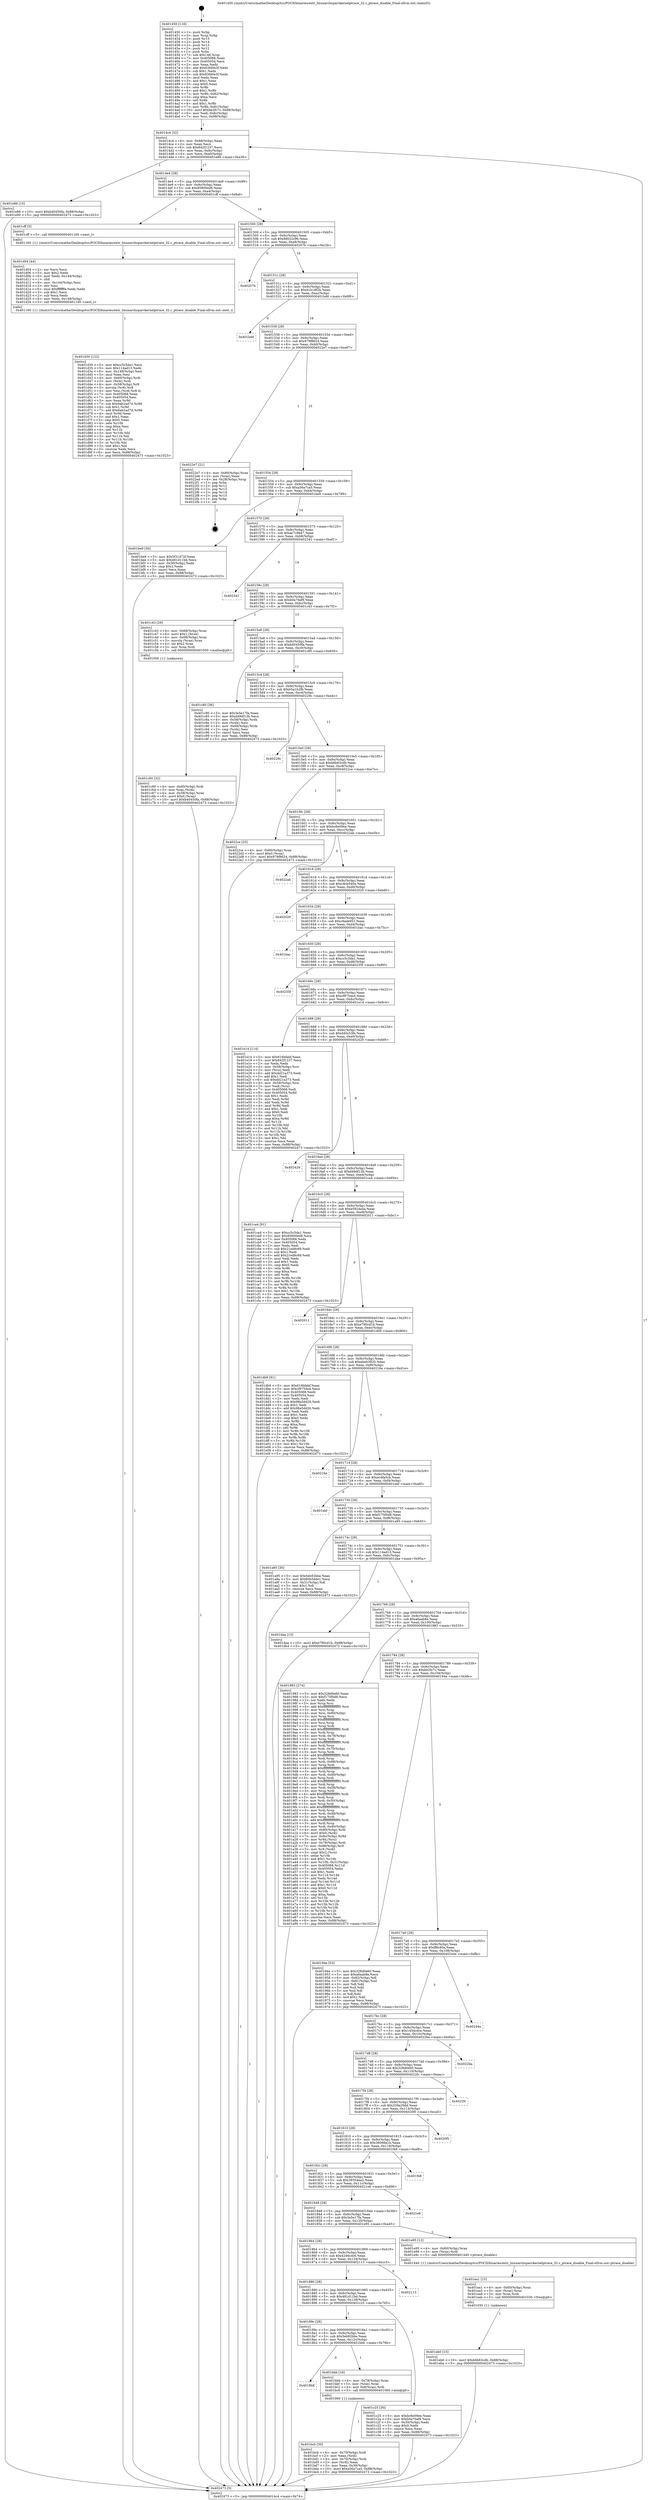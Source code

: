 digraph "0x401450" {
  label = "0x401450 (/mnt/c/Users/mathe/Desktop/tcc/POCII/binaries/extr_linuxarchsparckernelptrace_32.c_ptrace_disable_Final-ollvm.out::main(0))"
  labelloc = "t"
  node[shape=record]

  Entry [label="",width=0.3,height=0.3,shape=circle,fillcolor=black,style=filled]
  "0x4014c4" [label="{
     0x4014c4 [32]\l
     | [instrs]\l
     &nbsp;&nbsp;0x4014c4 \<+6\>: mov -0x88(%rbp),%eax\l
     &nbsp;&nbsp;0x4014ca \<+2\>: mov %eax,%ecx\l
     &nbsp;&nbsp;0x4014cc \<+6\>: sub $0x842f1237,%ecx\l
     &nbsp;&nbsp;0x4014d2 \<+6\>: mov %eax,-0x9c(%rbp)\l
     &nbsp;&nbsp;0x4014d8 \<+6\>: mov %ecx,-0xa0(%rbp)\l
     &nbsp;&nbsp;0x4014de \<+6\>: je 0000000000401e86 \<main+0xa36\>\l
  }"]
  "0x401e86" [label="{
     0x401e86 [15]\l
     | [instrs]\l
     &nbsp;&nbsp;0x401e86 \<+10\>: movl $0xb40450fa,-0x88(%rbp)\l
     &nbsp;&nbsp;0x401e90 \<+5\>: jmp 0000000000402473 \<main+0x1023\>\l
  }"]
  "0x4014e4" [label="{
     0x4014e4 [28]\l
     | [instrs]\l
     &nbsp;&nbsp;0x4014e4 \<+5\>: jmp 00000000004014e9 \<main+0x99\>\l
     &nbsp;&nbsp;0x4014e9 \<+6\>: mov -0x9c(%rbp),%eax\l
     &nbsp;&nbsp;0x4014ef \<+5\>: sub $0x85800ed8,%eax\l
     &nbsp;&nbsp;0x4014f4 \<+6\>: mov %eax,-0xa4(%rbp)\l
     &nbsp;&nbsp;0x4014fa \<+6\>: je 0000000000401cff \<main+0x8af\>\l
  }"]
  Exit [label="",width=0.3,height=0.3,shape=circle,fillcolor=black,style=filled,peripheries=2]
  "0x401cff" [label="{
     0x401cff [5]\l
     | [instrs]\l
     &nbsp;&nbsp;0x401cff \<+5\>: call 0000000000401160 \<next_i\>\l
     | [calls]\l
     &nbsp;&nbsp;0x401160 \{1\} (/mnt/c/Users/mathe/Desktop/tcc/POCII/binaries/extr_linuxarchsparckernelptrace_32.c_ptrace_disable_Final-ollvm.out::next_i)\l
  }"]
  "0x401500" [label="{
     0x401500 [28]\l
     | [instrs]\l
     &nbsp;&nbsp;0x401500 \<+5\>: jmp 0000000000401505 \<main+0xb5\>\l
     &nbsp;&nbsp;0x401505 \<+6\>: mov -0x9c(%rbp),%eax\l
     &nbsp;&nbsp;0x40150b \<+5\>: sub $0x88022c96,%eax\l
     &nbsp;&nbsp;0x401510 \<+6\>: mov %eax,-0xa8(%rbp)\l
     &nbsp;&nbsp;0x401516 \<+6\>: je 000000000040207b \<main+0xc2b\>\l
  }"]
  "0x401eb0" [label="{
     0x401eb0 [15]\l
     | [instrs]\l
     &nbsp;&nbsp;0x401eb0 \<+10\>: movl $0xb6b63cdb,-0x88(%rbp)\l
     &nbsp;&nbsp;0x401eba \<+5\>: jmp 0000000000402473 \<main+0x1023\>\l
  }"]
  "0x40207b" [label="{
     0x40207b\l
  }", style=dashed]
  "0x40151c" [label="{
     0x40151c [28]\l
     | [instrs]\l
     &nbsp;&nbsp;0x40151c \<+5\>: jmp 0000000000401521 \<main+0xd1\>\l
     &nbsp;&nbsp;0x401521 \<+6\>: mov -0x9c(%rbp),%eax\l
     &nbsp;&nbsp;0x401527 \<+5\>: sub $0x91b18f2b,%eax\l
     &nbsp;&nbsp;0x40152c \<+6\>: mov %eax,-0xac(%rbp)\l
     &nbsp;&nbsp;0x401532 \<+6\>: je 0000000000401b46 \<main+0x6f6\>\l
  }"]
  "0x401ea1" [label="{
     0x401ea1 [15]\l
     | [instrs]\l
     &nbsp;&nbsp;0x401ea1 \<+4\>: mov -0x60(%rbp),%rax\l
     &nbsp;&nbsp;0x401ea5 \<+3\>: mov (%rax),%rax\l
     &nbsp;&nbsp;0x401ea8 \<+3\>: mov %rax,%rdi\l
     &nbsp;&nbsp;0x401eab \<+5\>: call 0000000000401030 \<free@plt\>\l
     | [calls]\l
     &nbsp;&nbsp;0x401030 \{1\} (unknown)\l
  }"]
  "0x401b46" [label="{
     0x401b46\l
  }", style=dashed]
  "0x401538" [label="{
     0x401538 [28]\l
     | [instrs]\l
     &nbsp;&nbsp;0x401538 \<+5\>: jmp 000000000040153d \<main+0xed\>\l
     &nbsp;&nbsp;0x40153d \<+6\>: mov -0x9c(%rbp),%eax\l
     &nbsp;&nbsp;0x401543 \<+5\>: sub $0x979f8624,%eax\l
     &nbsp;&nbsp;0x401548 \<+6\>: mov %eax,-0xb0(%rbp)\l
     &nbsp;&nbsp;0x40154e \<+6\>: je 00000000004022e7 \<main+0xe97\>\l
  }"]
  "0x401d30" [label="{
     0x401d30 [122]\l
     | [instrs]\l
     &nbsp;&nbsp;0x401d30 \<+5\>: mov $0xcc5c5da1,%ecx\l
     &nbsp;&nbsp;0x401d35 \<+5\>: mov $0x114ad13,%edx\l
     &nbsp;&nbsp;0x401d3a \<+6\>: mov -0x148(%rbp),%esi\l
     &nbsp;&nbsp;0x401d40 \<+3\>: imul %eax,%esi\l
     &nbsp;&nbsp;0x401d43 \<+4\>: mov -0x60(%rbp),%rdi\l
     &nbsp;&nbsp;0x401d47 \<+3\>: mov (%rdi),%rdi\l
     &nbsp;&nbsp;0x401d4a \<+4\>: mov -0x58(%rbp),%r8\l
     &nbsp;&nbsp;0x401d4e \<+3\>: movslq (%r8),%r8\l
     &nbsp;&nbsp;0x401d51 \<+4\>: mov %esi,(%rdi,%r8,4)\l
     &nbsp;&nbsp;0x401d55 \<+7\>: mov 0x405068,%eax\l
     &nbsp;&nbsp;0x401d5c \<+7\>: mov 0x405054,%esi\l
     &nbsp;&nbsp;0x401d63 \<+3\>: mov %eax,%r9d\l
     &nbsp;&nbsp;0x401d66 \<+7\>: sub $0x6ab2ad7d,%r9d\l
     &nbsp;&nbsp;0x401d6d \<+4\>: sub $0x1,%r9d\l
     &nbsp;&nbsp;0x401d71 \<+7\>: add $0x6ab2ad7d,%r9d\l
     &nbsp;&nbsp;0x401d78 \<+4\>: imul %r9d,%eax\l
     &nbsp;&nbsp;0x401d7c \<+3\>: and $0x1,%eax\l
     &nbsp;&nbsp;0x401d7f \<+3\>: cmp $0x0,%eax\l
     &nbsp;&nbsp;0x401d82 \<+4\>: sete %r10b\l
     &nbsp;&nbsp;0x401d86 \<+3\>: cmp $0xa,%esi\l
     &nbsp;&nbsp;0x401d89 \<+4\>: setl %r11b\l
     &nbsp;&nbsp;0x401d8d \<+3\>: mov %r10b,%bl\l
     &nbsp;&nbsp;0x401d90 \<+3\>: and %r11b,%bl\l
     &nbsp;&nbsp;0x401d93 \<+3\>: xor %r11b,%r10b\l
     &nbsp;&nbsp;0x401d96 \<+3\>: or %r10b,%bl\l
     &nbsp;&nbsp;0x401d99 \<+3\>: test $0x1,%bl\l
     &nbsp;&nbsp;0x401d9c \<+3\>: cmovne %edx,%ecx\l
     &nbsp;&nbsp;0x401d9f \<+6\>: mov %ecx,-0x88(%rbp)\l
     &nbsp;&nbsp;0x401da5 \<+5\>: jmp 0000000000402473 \<main+0x1023\>\l
  }"]
  "0x4022e7" [label="{
     0x4022e7 [21]\l
     | [instrs]\l
     &nbsp;&nbsp;0x4022e7 \<+4\>: mov -0x80(%rbp),%rax\l
     &nbsp;&nbsp;0x4022eb \<+2\>: mov (%rax),%eax\l
     &nbsp;&nbsp;0x4022ed \<+4\>: lea -0x28(%rbp),%rsp\l
     &nbsp;&nbsp;0x4022f1 \<+1\>: pop %rbx\l
     &nbsp;&nbsp;0x4022f2 \<+2\>: pop %r12\l
     &nbsp;&nbsp;0x4022f4 \<+2\>: pop %r13\l
     &nbsp;&nbsp;0x4022f6 \<+2\>: pop %r14\l
     &nbsp;&nbsp;0x4022f8 \<+2\>: pop %r15\l
     &nbsp;&nbsp;0x4022fa \<+1\>: pop %rbp\l
     &nbsp;&nbsp;0x4022fb \<+1\>: ret\l
  }"]
  "0x401554" [label="{
     0x401554 [28]\l
     | [instrs]\l
     &nbsp;&nbsp;0x401554 \<+5\>: jmp 0000000000401559 \<main+0x109\>\l
     &nbsp;&nbsp;0x401559 \<+6\>: mov -0x9c(%rbp),%eax\l
     &nbsp;&nbsp;0x40155f \<+5\>: sub $0xa56a7ca5,%eax\l
     &nbsp;&nbsp;0x401564 \<+6\>: mov %eax,-0xb4(%rbp)\l
     &nbsp;&nbsp;0x40156a \<+6\>: je 0000000000401be9 \<main+0x799\>\l
  }"]
  "0x401d04" [label="{
     0x401d04 [44]\l
     | [instrs]\l
     &nbsp;&nbsp;0x401d04 \<+2\>: xor %ecx,%ecx\l
     &nbsp;&nbsp;0x401d06 \<+5\>: mov $0x2,%edx\l
     &nbsp;&nbsp;0x401d0b \<+6\>: mov %edx,-0x144(%rbp)\l
     &nbsp;&nbsp;0x401d11 \<+1\>: cltd\l
     &nbsp;&nbsp;0x401d12 \<+6\>: mov -0x144(%rbp),%esi\l
     &nbsp;&nbsp;0x401d18 \<+2\>: idiv %esi\l
     &nbsp;&nbsp;0x401d1a \<+6\>: imul $0xfffffffe,%edx,%edx\l
     &nbsp;&nbsp;0x401d20 \<+3\>: sub $0x1,%ecx\l
     &nbsp;&nbsp;0x401d23 \<+2\>: sub %ecx,%edx\l
     &nbsp;&nbsp;0x401d25 \<+6\>: mov %edx,-0x148(%rbp)\l
     &nbsp;&nbsp;0x401d2b \<+5\>: call 0000000000401160 \<next_i\>\l
     | [calls]\l
     &nbsp;&nbsp;0x401160 \{1\} (/mnt/c/Users/mathe/Desktop/tcc/POCII/binaries/extr_linuxarchsparckernelptrace_32.c_ptrace_disable_Final-ollvm.out::next_i)\l
  }"]
  "0x401be9" [label="{
     0x401be9 [30]\l
     | [instrs]\l
     &nbsp;&nbsp;0x401be9 \<+5\>: mov $0x5f31472f,%eax\l
     &nbsp;&nbsp;0x401bee \<+5\>: mov $0x481d11bd,%ecx\l
     &nbsp;&nbsp;0x401bf3 \<+3\>: mov -0x30(%rbp),%edx\l
     &nbsp;&nbsp;0x401bf6 \<+3\>: cmp $0x1,%edx\l
     &nbsp;&nbsp;0x401bf9 \<+3\>: cmovl %ecx,%eax\l
     &nbsp;&nbsp;0x401bfc \<+6\>: mov %eax,-0x88(%rbp)\l
     &nbsp;&nbsp;0x401c02 \<+5\>: jmp 0000000000402473 \<main+0x1023\>\l
  }"]
  "0x401570" [label="{
     0x401570 [28]\l
     | [instrs]\l
     &nbsp;&nbsp;0x401570 \<+5\>: jmp 0000000000401575 \<main+0x125\>\l
     &nbsp;&nbsp;0x401575 \<+6\>: mov -0x9c(%rbp),%eax\l
     &nbsp;&nbsp;0x40157b \<+5\>: sub $0xac7c9b47,%eax\l
     &nbsp;&nbsp;0x401580 \<+6\>: mov %eax,-0xb8(%rbp)\l
     &nbsp;&nbsp;0x401586 \<+6\>: je 0000000000402341 \<main+0xef1\>\l
  }"]
  "0x401c60" [label="{
     0x401c60 [32]\l
     | [instrs]\l
     &nbsp;&nbsp;0x401c60 \<+4\>: mov -0x60(%rbp),%rdi\l
     &nbsp;&nbsp;0x401c64 \<+3\>: mov %rax,(%rdi)\l
     &nbsp;&nbsp;0x401c67 \<+4\>: mov -0x58(%rbp),%rax\l
     &nbsp;&nbsp;0x401c6b \<+6\>: movl $0x0,(%rax)\l
     &nbsp;&nbsp;0x401c71 \<+10\>: movl $0xb40450fa,-0x88(%rbp)\l
     &nbsp;&nbsp;0x401c7b \<+5\>: jmp 0000000000402473 \<main+0x1023\>\l
  }"]
  "0x402341" [label="{
     0x402341\l
  }", style=dashed]
  "0x40158c" [label="{
     0x40158c [28]\l
     | [instrs]\l
     &nbsp;&nbsp;0x40158c \<+5\>: jmp 0000000000401591 \<main+0x141\>\l
     &nbsp;&nbsp;0x401591 \<+6\>: mov -0x9c(%rbp),%eax\l
     &nbsp;&nbsp;0x401597 \<+5\>: sub $0xb0a70af9,%eax\l
     &nbsp;&nbsp;0x40159c \<+6\>: mov %eax,-0xbc(%rbp)\l
     &nbsp;&nbsp;0x4015a2 \<+6\>: je 0000000000401c43 \<main+0x7f3\>\l
  }"]
  "0x401bcb" [label="{
     0x401bcb [30]\l
     | [instrs]\l
     &nbsp;&nbsp;0x401bcb \<+4\>: mov -0x70(%rbp),%rdi\l
     &nbsp;&nbsp;0x401bcf \<+2\>: mov %eax,(%rdi)\l
     &nbsp;&nbsp;0x401bd1 \<+4\>: mov -0x70(%rbp),%rdi\l
     &nbsp;&nbsp;0x401bd5 \<+2\>: mov (%rdi),%eax\l
     &nbsp;&nbsp;0x401bd7 \<+3\>: mov %eax,-0x30(%rbp)\l
     &nbsp;&nbsp;0x401bda \<+10\>: movl $0xa56a7ca5,-0x88(%rbp)\l
     &nbsp;&nbsp;0x401be4 \<+5\>: jmp 0000000000402473 \<main+0x1023\>\l
  }"]
  "0x401c43" [label="{
     0x401c43 [29]\l
     | [instrs]\l
     &nbsp;&nbsp;0x401c43 \<+4\>: mov -0x68(%rbp),%rax\l
     &nbsp;&nbsp;0x401c47 \<+6\>: movl $0x1,(%rax)\l
     &nbsp;&nbsp;0x401c4d \<+4\>: mov -0x68(%rbp),%rax\l
     &nbsp;&nbsp;0x401c51 \<+3\>: movslq (%rax),%rax\l
     &nbsp;&nbsp;0x401c54 \<+4\>: shl $0x2,%rax\l
     &nbsp;&nbsp;0x401c58 \<+3\>: mov %rax,%rdi\l
     &nbsp;&nbsp;0x401c5b \<+5\>: call 0000000000401050 \<malloc@plt\>\l
     | [calls]\l
     &nbsp;&nbsp;0x401050 \{1\} (unknown)\l
  }"]
  "0x4015a8" [label="{
     0x4015a8 [28]\l
     | [instrs]\l
     &nbsp;&nbsp;0x4015a8 \<+5\>: jmp 00000000004015ad \<main+0x15d\>\l
     &nbsp;&nbsp;0x4015ad \<+6\>: mov -0x9c(%rbp),%eax\l
     &nbsp;&nbsp;0x4015b3 \<+5\>: sub $0xb40450fa,%eax\l
     &nbsp;&nbsp;0x4015b8 \<+6\>: mov %eax,-0xc0(%rbp)\l
     &nbsp;&nbsp;0x4015be \<+6\>: je 0000000000401c80 \<main+0x830\>\l
  }"]
  "0x4018b8" [label="{
     0x4018b8\l
  }", style=dashed]
  "0x401c80" [label="{
     0x401c80 [36]\l
     | [instrs]\l
     &nbsp;&nbsp;0x401c80 \<+5\>: mov $0x3e5e17fa,%eax\l
     &nbsp;&nbsp;0x401c85 \<+5\>: mov $0xd49df13b,%ecx\l
     &nbsp;&nbsp;0x401c8a \<+4\>: mov -0x58(%rbp),%rdx\l
     &nbsp;&nbsp;0x401c8e \<+2\>: mov (%rdx),%esi\l
     &nbsp;&nbsp;0x401c90 \<+4\>: mov -0x68(%rbp),%rdx\l
     &nbsp;&nbsp;0x401c94 \<+2\>: cmp (%rdx),%esi\l
     &nbsp;&nbsp;0x401c96 \<+3\>: cmovl %ecx,%eax\l
     &nbsp;&nbsp;0x401c99 \<+6\>: mov %eax,-0x88(%rbp)\l
     &nbsp;&nbsp;0x401c9f \<+5\>: jmp 0000000000402473 \<main+0x1023\>\l
  }"]
  "0x4015c4" [label="{
     0x4015c4 [28]\l
     | [instrs]\l
     &nbsp;&nbsp;0x4015c4 \<+5\>: jmp 00000000004015c9 \<main+0x179\>\l
     &nbsp;&nbsp;0x4015c9 \<+6\>: mov -0x9c(%rbp),%eax\l
     &nbsp;&nbsp;0x4015cf \<+5\>: sub $0xb5a1b2fb,%eax\l
     &nbsp;&nbsp;0x4015d4 \<+6\>: mov %eax,-0xc4(%rbp)\l
     &nbsp;&nbsp;0x4015da \<+6\>: je 000000000040229c \<main+0xe4c\>\l
  }"]
  "0x401bbb" [label="{
     0x401bbb [16]\l
     | [instrs]\l
     &nbsp;&nbsp;0x401bbb \<+4\>: mov -0x78(%rbp),%rax\l
     &nbsp;&nbsp;0x401bbf \<+3\>: mov (%rax),%rax\l
     &nbsp;&nbsp;0x401bc2 \<+4\>: mov 0x8(%rax),%rdi\l
     &nbsp;&nbsp;0x401bc6 \<+5\>: call 0000000000401060 \<atoi@plt\>\l
     | [calls]\l
     &nbsp;&nbsp;0x401060 \{1\} (unknown)\l
  }"]
  "0x40229c" [label="{
     0x40229c\l
  }", style=dashed]
  "0x4015e0" [label="{
     0x4015e0 [28]\l
     | [instrs]\l
     &nbsp;&nbsp;0x4015e0 \<+5\>: jmp 00000000004015e5 \<main+0x195\>\l
     &nbsp;&nbsp;0x4015e5 \<+6\>: mov -0x9c(%rbp),%eax\l
     &nbsp;&nbsp;0x4015eb \<+5\>: sub $0xb6b63cdb,%eax\l
     &nbsp;&nbsp;0x4015f0 \<+6\>: mov %eax,-0xc8(%rbp)\l
     &nbsp;&nbsp;0x4015f6 \<+6\>: je 00000000004022ce \<main+0xe7e\>\l
  }"]
  "0x40189c" [label="{
     0x40189c [28]\l
     | [instrs]\l
     &nbsp;&nbsp;0x40189c \<+5\>: jmp 00000000004018a1 \<main+0x451\>\l
     &nbsp;&nbsp;0x4018a1 \<+6\>: mov -0x9c(%rbp),%eax\l
     &nbsp;&nbsp;0x4018a7 \<+5\>: sub $0x5eb92bbe,%eax\l
     &nbsp;&nbsp;0x4018ac \<+6\>: mov %eax,-0x12c(%rbp)\l
     &nbsp;&nbsp;0x4018b2 \<+6\>: je 0000000000401bbb \<main+0x76b\>\l
  }"]
  "0x4022ce" [label="{
     0x4022ce [25]\l
     | [instrs]\l
     &nbsp;&nbsp;0x4022ce \<+4\>: mov -0x80(%rbp),%rax\l
     &nbsp;&nbsp;0x4022d2 \<+6\>: movl $0x0,(%rax)\l
     &nbsp;&nbsp;0x4022d8 \<+10\>: movl $0x979f8624,-0x88(%rbp)\l
     &nbsp;&nbsp;0x4022e2 \<+5\>: jmp 0000000000402473 \<main+0x1023\>\l
  }"]
  "0x4015fc" [label="{
     0x4015fc [28]\l
     | [instrs]\l
     &nbsp;&nbsp;0x4015fc \<+5\>: jmp 0000000000401601 \<main+0x1b1\>\l
     &nbsp;&nbsp;0x401601 \<+6\>: mov -0x9c(%rbp),%eax\l
     &nbsp;&nbsp;0x401607 \<+5\>: sub $0xbc6e09ee,%eax\l
     &nbsp;&nbsp;0x40160c \<+6\>: mov %eax,-0xcc(%rbp)\l
     &nbsp;&nbsp;0x401612 \<+6\>: je 00000000004022ab \<main+0xe5b\>\l
  }"]
  "0x401c25" [label="{
     0x401c25 [30]\l
     | [instrs]\l
     &nbsp;&nbsp;0x401c25 \<+5\>: mov $0xbc6e09ee,%eax\l
     &nbsp;&nbsp;0x401c2a \<+5\>: mov $0xb0a70af9,%ecx\l
     &nbsp;&nbsp;0x401c2f \<+3\>: mov -0x30(%rbp),%edx\l
     &nbsp;&nbsp;0x401c32 \<+3\>: cmp $0x0,%edx\l
     &nbsp;&nbsp;0x401c35 \<+3\>: cmove %ecx,%eax\l
     &nbsp;&nbsp;0x401c38 \<+6\>: mov %eax,-0x88(%rbp)\l
     &nbsp;&nbsp;0x401c3e \<+5\>: jmp 0000000000402473 \<main+0x1023\>\l
  }"]
  "0x4022ab" [label="{
     0x4022ab\l
  }", style=dashed]
  "0x401618" [label="{
     0x401618 [28]\l
     | [instrs]\l
     &nbsp;&nbsp;0x401618 \<+5\>: jmp 000000000040161d \<main+0x1cd\>\l
     &nbsp;&nbsp;0x40161d \<+6\>: mov -0x9c(%rbp),%eax\l
     &nbsp;&nbsp;0x401623 \<+5\>: sub $0xc8cb540e,%eax\l
     &nbsp;&nbsp;0x401628 \<+6\>: mov %eax,-0xd0(%rbp)\l
     &nbsp;&nbsp;0x40162e \<+6\>: je 0000000000402020 \<main+0xbd0\>\l
  }"]
  "0x401880" [label="{
     0x401880 [28]\l
     | [instrs]\l
     &nbsp;&nbsp;0x401880 \<+5\>: jmp 0000000000401885 \<main+0x435\>\l
     &nbsp;&nbsp;0x401885 \<+6\>: mov -0x9c(%rbp),%eax\l
     &nbsp;&nbsp;0x40188b \<+5\>: sub $0x481d11bd,%eax\l
     &nbsp;&nbsp;0x401890 \<+6\>: mov %eax,-0x128(%rbp)\l
     &nbsp;&nbsp;0x401896 \<+6\>: je 0000000000401c25 \<main+0x7d5\>\l
  }"]
  "0x402020" [label="{
     0x402020\l
  }", style=dashed]
  "0x401634" [label="{
     0x401634 [28]\l
     | [instrs]\l
     &nbsp;&nbsp;0x401634 \<+5\>: jmp 0000000000401639 \<main+0x1e9\>\l
     &nbsp;&nbsp;0x401639 \<+6\>: mov -0x9c(%rbp),%eax\l
     &nbsp;&nbsp;0x40163f \<+5\>: sub $0xc9ade951,%eax\l
     &nbsp;&nbsp;0x401644 \<+6\>: mov %eax,-0xd4(%rbp)\l
     &nbsp;&nbsp;0x40164a \<+6\>: je 0000000000401bac \<main+0x75c\>\l
  }"]
  "0x402113" [label="{
     0x402113\l
  }", style=dashed]
  "0x401bac" [label="{
     0x401bac\l
  }", style=dashed]
  "0x401650" [label="{
     0x401650 [28]\l
     | [instrs]\l
     &nbsp;&nbsp;0x401650 \<+5\>: jmp 0000000000401655 \<main+0x205\>\l
     &nbsp;&nbsp;0x401655 \<+6\>: mov -0x9c(%rbp),%eax\l
     &nbsp;&nbsp;0x40165b \<+5\>: sub $0xcc5c5da1,%eax\l
     &nbsp;&nbsp;0x401660 \<+6\>: mov %eax,-0xd8(%rbp)\l
     &nbsp;&nbsp;0x401666 \<+6\>: je 000000000040235f \<main+0xf0f\>\l
  }"]
  "0x401864" [label="{
     0x401864 [28]\l
     | [instrs]\l
     &nbsp;&nbsp;0x401864 \<+5\>: jmp 0000000000401869 \<main+0x419\>\l
     &nbsp;&nbsp;0x401869 \<+6\>: mov -0x9c(%rbp),%eax\l
     &nbsp;&nbsp;0x40186f \<+5\>: sub $0x4246cdc6,%eax\l
     &nbsp;&nbsp;0x401874 \<+6\>: mov %eax,-0x124(%rbp)\l
     &nbsp;&nbsp;0x40187a \<+6\>: je 0000000000402113 \<main+0xcc3\>\l
  }"]
  "0x40235f" [label="{
     0x40235f\l
  }", style=dashed]
  "0x40166c" [label="{
     0x40166c [28]\l
     | [instrs]\l
     &nbsp;&nbsp;0x40166c \<+5\>: jmp 0000000000401671 \<main+0x221\>\l
     &nbsp;&nbsp;0x401671 \<+6\>: mov -0x9c(%rbp),%eax\l
     &nbsp;&nbsp;0x401677 \<+5\>: sub $0xcf9754e4,%eax\l
     &nbsp;&nbsp;0x40167c \<+6\>: mov %eax,-0xdc(%rbp)\l
     &nbsp;&nbsp;0x401682 \<+6\>: je 0000000000401e14 \<main+0x9c4\>\l
  }"]
  "0x401e95" [label="{
     0x401e95 [12]\l
     | [instrs]\l
     &nbsp;&nbsp;0x401e95 \<+4\>: mov -0x60(%rbp),%rax\l
     &nbsp;&nbsp;0x401e99 \<+3\>: mov (%rax),%rdi\l
     &nbsp;&nbsp;0x401e9c \<+5\>: call 0000000000401440 \<ptrace_disable\>\l
     | [calls]\l
     &nbsp;&nbsp;0x401440 \{1\} (/mnt/c/Users/mathe/Desktop/tcc/POCII/binaries/extr_linuxarchsparckernelptrace_32.c_ptrace_disable_Final-ollvm.out::ptrace_disable)\l
  }"]
  "0x401e14" [label="{
     0x401e14 [114]\l
     | [instrs]\l
     &nbsp;&nbsp;0x401e14 \<+5\>: mov $0x616bfabf,%eax\l
     &nbsp;&nbsp;0x401e19 \<+5\>: mov $0x842f1237,%ecx\l
     &nbsp;&nbsp;0x401e1e \<+2\>: xor %edx,%edx\l
     &nbsp;&nbsp;0x401e20 \<+4\>: mov -0x58(%rbp),%rsi\l
     &nbsp;&nbsp;0x401e24 \<+2\>: mov (%rsi),%edi\l
     &nbsp;&nbsp;0x401e26 \<+6\>: add $0xdd21a373,%edi\l
     &nbsp;&nbsp;0x401e2c \<+3\>: add $0x1,%edi\l
     &nbsp;&nbsp;0x401e2f \<+6\>: sub $0xdd21a373,%edi\l
     &nbsp;&nbsp;0x401e35 \<+4\>: mov -0x58(%rbp),%rsi\l
     &nbsp;&nbsp;0x401e39 \<+2\>: mov %edi,(%rsi)\l
     &nbsp;&nbsp;0x401e3b \<+7\>: mov 0x405068,%edi\l
     &nbsp;&nbsp;0x401e42 \<+8\>: mov 0x405054,%r8d\l
     &nbsp;&nbsp;0x401e4a \<+3\>: sub $0x1,%edx\l
     &nbsp;&nbsp;0x401e4d \<+3\>: mov %edi,%r9d\l
     &nbsp;&nbsp;0x401e50 \<+3\>: add %edx,%r9d\l
     &nbsp;&nbsp;0x401e53 \<+4\>: imul %r9d,%edi\l
     &nbsp;&nbsp;0x401e57 \<+3\>: and $0x1,%edi\l
     &nbsp;&nbsp;0x401e5a \<+3\>: cmp $0x0,%edi\l
     &nbsp;&nbsp;0x401e5d \<+4\>: sete %r10b\l
     &nbsp;&nbsp;0x401e61 \<+4\>: cmp $0xa,%r8d\l
     &nbsp;&nbsp;0x401e65 \<+4\>: setl %r11b\l
     &nbsp;&nbsp;0x401e69 \<+3\>: mov %r10b,%bl\l
     &nbsp;&nbsp;0x401e6c \<+3\>: and %r11b,%bl\l
     &nbsp;&nbsp;0x401e6f \<+3\>: xor %r11b,%r10b\l
     &nbsp;&nbsp;0x401e72 \<+3\>: or %r10b,%bl\l
     &nbsp;&nbsp;0x401e75 \<+3\>: test $0x1,%bl\l
     &nbsp;&nbsp;0x401e78 \<+3\>: cmovne %ecx,%eax\l
     &nbsp;&nbsp;0x401e7b \<+6\>: mov %eax,-0x88(%rbp)\l
     &nbsp;&nbsp;0x401e81 \<+5\>: jmp 0000000000402473 \<main+0x1023\>\l
  }"]
  "0x401688" [label="{
     0x401688 [28]\l
     | [instrs]\l
     &nbsp;&nbsp;0x401688 \<+5\>: jmp 000000000040168d \<main+0x23d\>\l
     &nbsp;&nbsp;0x40168d \<+6\>: mov -0x9c(%rbp),%eax\l
     &nbsp;&nbsp;0x401693 \<+5\>: sub $0xd40c53fe,%eax\l
     &nbsp;&nbsp;0x401698 \<+6\>: mov %eax,-0xe0(%rbp)\l
     &nbsp;&nbsp;0x40169e \<+6\>: je 0000000000402429 \<main+0xfd9\>\l
  }"]
  "0x401848" [label="{
     0x401848 [28]\l
     | [instrs]\l
     &nbsp;&nbsp;0x401848 \<+5\>: jmp 000000000040184d \<main+0x3fd\>\l
     &nbsp;&nbsp;0x40184d \<+6\>: mov -0x9c(%rbp),%eax\l
     &nbsp;&nbsp;0x401853 \<+5\>: sub $0x3e5e17fa,%eax\l
     &nbsp;&nbsp;0x401858 \<+6\>: mov %eax,-0x120(%rbp)\l
     &nbsp;&nbsp;0x40185e \<+6\>: je 0000000000401e95 \<main+0xa45\>\l
  }"]
  "0x402429" [label="{
     0x402429\l
  }", style=dashed]
  "0x4016a4" [label="{
     0x4016a4 [28]\l
     | [instrs]\l
     &nbsp;&nbsp;0x4016a4 \<+5\>: jmp 00000000004016a9 \<main+0x259\>\l
     &nbsp;&nbsp;0x4016a9 \<+6\>: mov -0x9c(%rbp),%eax\l
     &nbsp;&nbsp;0x4016af \<+5\>: sub $0xd49df13b,%eax\l
     &nbsp;&nbsp;0x4016b4 \<+6\>: mov %eax,-0xe4(%rbp)\l
     &nbsp;&nbsp;0x4016ba \<+6\>: je 0000000000401ca4 \<main+0x854\>\l
  }"]
  "0x4021e6" [label="{
     0x4021e6\l
  }", style=dashed]
  "0x401ca4" [label="{
     0x401ca4 [91]\l
     | [instrs]\l
     &nbsp;&nbsp;0x401ca4 \<+5\>: mov $0xcc5c5da1,%eax\l
     &nbsp;&nbsp;0x401ca9 \<+5\>: mov $0x85800ed8,%ecx\l
     &nbsp;&nbsp;0x401cae \<+7\>: mov 0x405068,%edx\l
     &nbsp;&nbsp;0x401cb5 \<+7\>: mov 0x405054,%esi\l
     &nbsp;&nbsp;0x401cbc \<+2\>: mov %edx,%edi\l
     &nbsp;&nbsp;0x401cbe \<+6\>: sub $0x21ed8c69,%edi\l
     &nbsp;&nbsp;0x401cc4 \<+3\>: sub $0x1,%edi\l
     &nbsp;&nbsp;0x401cc7 \<+6\>: add $0x21ed8c69,%edi\l
     &nbsp;&nbsp;0x401ccd \<+3\>: imul %edi,%edx\l
     &nbsp;&nbsp;0x401cd0 \<+3\>: and $0x1,%edx\l
     &nbsp;&nbsp;0x401cd3 \<+3\>: cmp $0x0,%edx\l
     &nbsp;&nbsp;0x401cd6 \<+4\>: sete %r8b\l
     &nbsp;&nbsp;0x401cda \<+3\>: cmp $0xa,%esi\l
     &nbsp;&nbsp;0x401cdd \<+4\>: setl %r9b\l
     &nbsp;&nbsp;0x401ce1 \<+3\>: mov %r8b,%r10b\l
     &nbsp;&nbsp;0x401ce4 \<+3\>: and %r9b,%r10b\l
     &nbsp;&nbsp;0x401ce7 \<+3\>: xor %r9b,%r8b\l
     &nbsp;&nbsp;0x401cea \<+3\>: or %r8b,%r10b\l
     &nbsp;&nbsp;0x401ced \<+4\>: test $0x1,%r10b\l
     &nbsp;&nbsp;0x401cf1 \<+3\>: cmovne %ecx,%eax\l
     &nbsp;&nbsp;0x401cf4 \<+6\>: mov %eax,-0x88(%rbp)\l
     &nbsp;&nbsp;0x401cfa \<+5\>: jmp 0000000000402473 \<main+0x1023\>\l
  }"]
  "0x4016c0" [label="{
     0x4016c0 [28]\l
     | [instrs]\l
     &nbsp;&nbsp;0x4016c0 \<+5\>: jmp 00000000004016c5 \<main+0x275\>\l
     &nbsp;&nbsp;0x4016c5 \<+6\>: mov -0x9c(%rbp),%eax\l
     &nbsp;&nbsp;0x4016cb \<+5\>: sub $0xe5924a4a,%eax\l
     &nbsp;&nbsp;0x4016d0 \<+6\>: mov %eax,-0xe8(%rbp)\l
     &nbsp;&nbsp;0x4016d6 \<+6\>: je 0000000000402011 \<main+0xbc1\>\l
  }"]
  "0x40182c" [label="{
     0x40182c [28]\l
     | [instrs]\l
     &nbsp;&nbsp;0x40182c \<+5\>: jmp 0000000000401831 \<main+0x3e1\>\l
     &nbsp;&nbsp;0x401831 \<+6\>: mov -0x9c(%rbp),%eax\l
     &nbsp;&nbsp;0x401837 \<+5\>: sub $0x39354ea2,%eax\l
     &nbsp;&nbsp;0x40183c \<+6\>: mov %eax,-0x11c(%rbp)\l
     &nbsp;&nbsp;0x401842 \<+6\>: je 00000000004021e6 \<main+0xd96\>\l
  }"]
  "0x402011" [label="{
     0x402011\l
  }", style=dashed]
  "0x4016dc" [label="{
     0x4016dc [28]\l
     | [instrs]\l
     &nbsp;&nbsp;0x4016dc \<+5\>: jmp 00000000004016e1 \<main+0x291\>\l
     &nbsp;&nbsp;0x4016e1 \<+6\>: mov -0x9c(%rbp),%eax\l
     &nbsp;&nbsp;0x4016e7 \<+5\>: sub $0xe790cd1b,%eax\l
     &nbsp;&nbsp;0x4016ec \<+6\>: mov %eax,-0xec(%rbp)\l
     &nbsp;&nbsp;0x4016f2 \<+6\>: je 0000000000401db9 \<main+0x969\>\l
  }"]
  "0x401f48" [label="{
     0x401f48\l
  }", style=dashed]
  "0x401db9" [label="{
     0x401db9 [91]\l
     | [instrs]\l
     &nbsp;&nbsp;0x401db9 \<+5\>: mov $0x616bfabf,%eax\l
     &nbsp;&nbsp;0x401dbe \<+5\>: mov $0xcf9754e4,%ecx\l
     &nbsp;&nbsp;0x401dc3 \<+7\>: mov 0x405068,%edx\l
     &nbsp;&nbsp;0x401dca \<+7\>: mov 0x405054,%esi\l
     &nbsp;&nbsp;0x401dd1 \<+2\>: mov %edx,%edi\l
     &nbsp;&nbsp;0x401dd3 \<+6\>: sub $0x98a5dd26,%edi\l
     &nbsp;&nbsp;0x401dd9 \<+3\>: sub $0x1,%edi\l
     &nbsp;&nbsp;0x401ddc \<+6\>: add $0x98a5dd26,%edi\l
     &nbsp;&nbsp;0x401de2 \<+3\>: imul %edi,%edx\l
     &nbsp;&nbsp;0x401de5 \<+3\>: and $0x1,%edx\l
     &nbsp;&nbsp;0x401de8 \<+3\>: cmp $0x0,%edx\l
     &nbsp;&nbsp;0x401deb \<+4\>: sete %r8b\l
     &nbsp;&nbsp;0x401def \<+3\>: cmp $0xa,%esi\l
     &nbsp;&nbsp;0x401df2 \<+4\>: setl %r9b\l
     &nbsp;&nbsp;0x401df6 \<+3\>: mov %r8b,%r10b\l
     &nbsp;&nbsp;0x401df9 \<+3\>: and %r9b,%r10b\l
     &nbsp;&nbsp;0x401dfc \<+3\>: xor %r9b,%r8b\l
     &nbsp;&nbsp;0x401dff \<+3\>: or %r8b,%r10b\l
     &nbsp;&nbsp;0x401e02 \<+4\>: test $0x1,%r10b\l
     &nbsp;&nbsp;0x401e06 \<+3\>: cmovne %ecx,%eax\l
     &nbsp;&nbsp;0x401e09 \<+6\>: mov %eax,-0x88(%rbp)\l
     &nbsp;&nbsp;0x401e0f \<+5\>: jmp 0000000000402473 \<main+0x1023\>\l
  }"]
  "0x4016f8" [label="{
     0x4016f8 [28]\l
     | [instrs]\l
     &nbsp;&nbsp;0x4016f8 \<+5\>: jmp 00000000004016fd \<main+0x2ad\>\l
     &nbsp;&nbsp;0x4016fd \<+6\>: mov -0x9c(%rbp),%eax\l
     &nbsp;&nbsp;0x401703 \<+5\>: sub $0xebeb3920,%eax\l
     &nbsp;&nbsp;0x401708 \<+6\>: mov %eax,-0xf0(%rbp)\l
     &nbsp;&nbsp;0x40170e \<+6\>: je 000000000040216e \<main+0xd1e\>\l
  }"]
  "0x401810" [label="{
     0x401810 [28]\l
     | [instrs]\l
     &nbsp;&nbsp;0x401810 \<+5\>: jmp 0000000000401815 \<main+0x3c5\>\l
     &nbsp;&nbsp;0x401815 \<+6\>: mov -0x9c(%rbp),%eax\l
     &nbsp;&nbsp;0x40181b \<+5\>: sub $0x36098a1b,%eax\l
     &nbsp;&nbsp;0x401820 \<+6\>: mov %eax,-0x118(%rbp)\l
     &nbsp;&nbsp;0x401826 \<+6\>: je 0000000000401f48 \<main+0xaf8\>\l
  }"]
  "0x40216e" [label="{
     0x40216e\l
  }", style=dashed]
  "0x401714" [label="{
     0x401714 [28]\l
     | [instrs]\l
     &nbsp;&nbsp;0x401714 \<+5\>: jmp 0000000000401719 \<main+0x2c9\>\l
     &nbsp;&nbsp;0x401719 \<+6\>: mov -0x9c(%rbp),%eax\l
     &nbsp;&nbsp;0x40171f \<+5\>: sub $0xec4fa5cb,%eax\l
     &nbsp;&nbsp;0x401724 \<+6\>: mov %eax,-0xf4(%rbp)\l
     &nbsp;&nbsp;0x40172a \<+6\>: je 0000000000401ebf \<main+0xa6f\>\l
  }"]
  "0x4020f5" [label="{
     0x4020f5\l
  }", style=dashed]
  "0x401ebf" [label="{
     0x401ebf\l
  }", style=dashed]
  "0x401730" [label="{
     0x401730 [28]\l
     | [instrs]\l
     &nbsp;&nbsp;0x401730 \<+5\>: jmp 0000000000401735 \<main+0x2e5\>\l
     &nbsp;&nbsp;0x401735 \<+6\>: mov -0x9c(%rbp),%eax\l
     &nbsp;&nbsp;0x40173b \<+5\>: sub $0xf175f0d8,%eax\l
     &nbsp;&nbsp;0x401740 \<+6\>: mov %eax,-0xf8(%rbp)\l
     &nbsp;&nbsp;0x401746 \<+6\>: je 0000000000401a95 \<main+0x645\>\l
  }"]
  "0x4017f4" [label="{
     0x4017f4 [28]\l
     | [instrs]\l
     &nbsp;&nbsp;0x4017f4 \<+5\>: jmp 00000000004017f9 \<main+0x3a9\>\l
     &nbsp;&nbsp;0x4017f9 \<+6\>: mov -0x9c(%rbp),%eax\l
     &nbsp;&nbsp;0x4017ff \<+5\>: sub $0x339a29dd,%eax\l
     &nbsp;&nbsp;0x401804 \<+6\>: mov %eax,-0x114(%rbp)\l
     &nbsp;&nbsp;0x40180a \<+6\>: je 00000000004020f5 \<main+0xca5\>\l
  }"]
  "0x401a95" [label="{
     0x401a95 [30]\l
     | [instrs]\l
     &nbsp;&nbsp;0x401a95 \<+5\>: mov $0x5eb92bbe,%eax\l
     &nbsp;&nbsp;0x401a9a \<+5\>: mov $0x60b5dde1,%ecx\l
     &nbsp;&nbsp;0x401a9f \<+3\>: mov -0x31(%rbp),%dl\l
     &nbsp;&nbsp;0x401aa2 \<+3\>: test $0x1,%dl\l
     &nbsp;&nbsp;0x401aa5 \<+3\>: cmovne %ecx,%eax\l
     &nbsp;&nbsp;0x401aa8 \<+6\>: mov %eax,-0x88(%rbp)\l
     &nbsp;&nbsp;0x401aae \<+5\>: jmp 0000000000402473 \<main+0x1023\>\l
  }"]
  "0x40174c" [label="{
     0x40174c [28]\l
     | [instrs]\l
     &nbsp;&nbsp;0x40174c \<+5\>: jmp 0000000000401751 \<main+0x301\>\l
     &nbsp;&nbsp;0x401751 \<+6\>: mov -0x9c(%rbp),%eax\l
     &nbsp;&nbsp;0x401757 \<+5\>: sub $0x114ad13,%eax\l
     &nbsp;&nbsp;0x40175c \<+6\>: mov %eax,-0xfc(%rbp)\l
     &nbsp;&nbsp;0x401762 \<+6\>: je 0000000000401daa \<main+0x95a\>\l
  }"]
  "0x4022fc" [label="{
     0x4022fc\l
  }", style=dashed]
  "0x401daa" [label="{
     0x401daa [15]\l
     | [instrs]\l
     &nbsp;&nbsp;0x401daa \<+10\>: movl $0xe790cd1b,-0x88(%rbp)\l
     &nbsp;&nbsp;0x401db4 \<+5\>: jmp 0000000000402473 \<main+0x1023\>\l
  }"]
  "0x401768" [label="{
     0x401768 [28]\l
     | [instrs]\l
     &nbsp;&nbsp;0x401768 \<+5\>: jmp 000000000040176d \<main+0x31d\>\l
     &nbsp;&nbsp;0x40176d \<+6\>: mov -0x9c(%rbp),%eax\l
     &nbsp;&nbsp;0x401773 \<+5\>: sub $0xa6aab8e,%eax\l
     &nbsp;&nbsp;0x401778 \<+6\>: mov %eax,-0x100(%rbp)\l
     &nbsp;&nbsp;0x40177e \<+6\>: je 0000000000401983 \<main+0x533\>\l
  }"]
  "0x4017d8" [label="{
     0x4017d8 [28]\l
     | [instrs]\l
     &nbsp;&nbsp;0x4017d8 \<+5\>: jmp 00000000004017dd \<main+0x38d\>\l
     &nbsp;&nbsp;0x4017dd \<+6\>: mov -0x9c(%rbp),%eax\l
     &nbsp;&nbsp;0x4017e3 \<+5\>: sub $0x328d0e60,%eax\l
     &nbsp;&nbsp;0x4017e8 \<+6\>: mov %eax,-0x110(%rbp)\l
     &nbsp;&nbsp;0x4017ee \<+6\>: je 00000000004022fc \<main+0xeac\>\l
  }"]
  "0x401983" [label="{
     0x401983 [274]\l
     | [instrs]\l
     &nbsp;&nbsp;0x401983 \<+5\>: mov $0x328d0e60,%eax\l
     &nbsp;&nbsp;0x401988 \<+5\>: mov $0xf175f0d8,%ecx\l
     &nbsp;&nbsp;0x40198d \<+2\>: xor %edx,%edx\l
     &nbsp;&nbsp;0x40198f \<+3\>: mov %rsp,%rsi\l
     &nbsp;&nbsp;0x401992 \<+4\>: add $0xfffffffffffffff0,%rsi\l
     &nbsp;&nbsp;0x401996 \<+3\>: mov %rsi,%rsp\l
     &nbsp;&nbsp;0x401999 \<+4\>: mov %rsi,-0x80(%rbp)\l
     &nbsp;&nbsp;0x40199d \<+3\>: mov %rsp,%rsi\l
     &nbsp;&nbsp;0x4019a0 \<+4\>: add $0xfffffffffffffff0,%rsi\l
     &nbsp;&nbsp;0x4019a4 \<+3\>: mov %rsi,%rsp\l
     &nbsp;&nbsp;0x4019a7 \<+3\>: mov %rsp,%rdi\l
     &nbsp;&nbsp;0x4019aa \<+4\>: add $0xfffffffffffffff0,%rdi\l
     &nbsp;&nbsp;0x4019ae \<+3\>: mov %rdi,%rsp\l
     &nbsp;&nbsp;0x4019b1 \<+4\>: mov %rdi,-0x78(%rbp)\l
     &nbsp;&nbsp;0x4019b5 \<+3\>: mov %rsp,%rdi\l
     &nbsp;&nbsp;0x4019b8 \<+4\>: add $0xfffffffffffffff0,%rdi\l
     &nbsp;&nbsp;0x4019bc \<+3\>: mov %rdi,%rsp\l
     &nbsp;&nbsp;0x4019bf \<+4\>: mov %rdi,-0x70(%rbp)\l
     &nbsp;&nbsp;0x4019c3 \<+3\>: mov %rsp,%rdi\l
     &nbsp;&nbsp;0x4019c6 \<+4\>: add $0xfffffffffffffff0,%rdi\l
     &nbsp;&nbsp;0x4019ca \<+3\>: mov %rdi,%rsp\l
     &nbsp;&nbsp;0x4019cd \<+4\>: mov %rdi,-0x68(%rbp)\l
     &nbsp;&nbsp;0x4019d1 \<+3\>: mov %rsp,%rdi\l
     &nbsp;&nbsp;0x4019d4 \<+4\>: add $0xfffffffffffffff0,%rdi\l
     &nbsp;&nbsp;0x4019d8 \<+3\>: mov %rdi,%rsp\l
     &nbsp;&nbsp;0x4019db \<+4\>: mov %rdi,-0x60(%rbp)\l
     &nbsp;&nbsp;0x4019df \<+3\>: mov %rsp,%rdi\l
     &nbsp;&nbsp;0x4019e2 \<+4\>: add $0xfffffffffffffff0,%rdi\l
     &nbsp;&nbsp;0x4019e6 \<+3\>: mov %rdi,%rsp\l
     &nbsp;&nbsp;0x4019e9 \<+4\>: mov %rdi,-0x58(%rbp)\l
     &nbsp;&nbsp;0x4019ed \<+3\>: mov %rsp,%rdi\l
     &nbsp;&nbsp;0x4019f0 \<+4\>: add $0xfffffffffffffff0,%rdi\l
     &nbsp;&nbsp;0x4019f4 \<+3\>: mov %rdi,%rsp\l
     &nbsp;&nbsp;0x4019f7 \<+4\>: mov %rdi,-0x50(%rbp)\l
     &nbsp;&nbsp;0x4019fb \<+3\>: mov %rsp,%rdi\l
     &nbsp;&nbsp;0x4019fe \<+4\>: add $0xfffffffffffffff0,%rdi\l
     &nbsp;&nbsp;0x401a02 \<+3\>: mov %rdi,%rsp\l
     &nbsp;&nbsp;0x401a05 \<+4\>: mov %rdi,-0x48(%rbp)\l
     &nbsp;&nbsp;0x401a09 \<+3\>: mov %rsp,%rdi\l
     &nbsp;&nbsp;0x401a0c \<+4\>: add $0xfffffffffffffff0,%rdi\l
     &nbsp;&nbsp;0x401a10 \<+3\>: mov %rdi,%rsp\l
     &nbsp;&nbsp;0x401a13 \<+4\>: mov %rdi,-0x40(%rbp)\l
     &nbsp;&nbsp;0x401a17 \<+4\>: mov -0x80(%rbp),%rdi\l
     &nbsp;&nbsp;0x401a1b \<+6\>: movl $0x0,(%rdi)\l
     &nbsp;&nbsp;0x401a21 \<+7\>: mov -0x8c(%rbp),%r8d\l
     &nbsp;&nbsp;0x401a28 \<+3\>: mov %r8d,(%rsi)\l
     &nbsp;&nbsp;0x401a2b \<+4\>: mov -0x78(%rbp),%rdi\l
     &nbsp;&nbsp;0x401a2f \<+7\>: mov -0x98(%rbp),%r9\l
     &nbsp;&nbsp;0x401a36 \<+3\>: mov %r9,(%rdi)\l
     &nbsp;&nbsp;0x401a39 \<+3\>: cmpl $0x2,(%rsi)\l
     &nbsp;&nbsp;0x401a3c \<+4\>: setne %r10b\l
     &nbsp;&nbsp;0x401a40 \<+4\>: and $0x1,%r10b\l
     &nbsp;&nbsp;0x401a44 \<+4\>: mov %r10b,-0x31(%rbp)\l
     &nbsp;&nbsp;0x401a48 \<+8\>: mov 0x405068,%r11d\l
     &nbsp;&nbsp;0x401a50 \<+7\>: mov 0x405054,%ebx\l
     &nbsp;&nbsp;0x401a57 \<+3\>: sub $0x1,%edx\l
     &nbsp;&nbsp;0x401a5a \<+3\>: mov %r11d,%r14d\l
     &nbsp;&nbsp;0x401a5d \<+3\>: add %edx,%r14d\l
     &nbsp;&nbsp;0x401a60 \<+4\>: imul %r14d,%r11d\l
     &nbsp;&nbsp;0x401a64 \<+4\>: and $0x1,%r11d\l
     &nbsp;&nbsp;0x401a68 \<+4\>: cmp $0x0,%r11d\l
     &nbsp;&nbsp;0x401a6c \<+4\>: sete %r10b\l
     &nbsp;&nbsp;0x401a70 \<+3\>: cmp $0xa,%ebx\l
     &nbsp;&nbsp;0x401a73 \<+4\>: setl %r15b\l
     &nbsp;&nbsp;0x401a77 \<+3\>: mov %r10b,%r12b\l
     &nbsp;&nbsp;0x401a7a \<+3\>: and %r15b,%r12b\l
     &nbsp;&nbsp;0x401a7d \<+3\>: xor %r15b,%r10b\l
     &nbsp;&nbsp;0x401a80 \<+3\>: or %r10b,%r12b\l
     &nbsp;&nbsp;0x401a83 \<+4\>: test $0x1,%r12b\l
     &nbsp;&nbsp;0x401a87 \<+3\>: cmovne %ecx,%eax\l
     &nbsp;&nbsp;0x401a8a \<+6\>: mov %eax,-0x88(%rbp)\l
     &nbsp;&nbsp;0x401a90 \<+5\>: jmp 0000000000402473 \<main+0x1023\>\l
  }"]
  "0x401784" [label="{
     0x401784 [28]\l
     | [instrs]\l
     &nbsp;&nbsp;0x401784 \<+5\>: jmp 0000000000401789 \<main+0x339\>\l
     &nbsp;&nbsp;0x401789 \<+6\>: mov -0x9c(%rbp),%eax\l
     &nbsp;&nbsp;0x40178f \<+5\>: sub $0xbb2fc7c,%eax\l
     &nbsp;&nbsp;0x401794 \<+6\>: mov %eax,-0x104(%rbp)\l
     &nbsp;&nbsp;0x40179a \<+6\>: je 000000000040194e \<main+0x4fe\>\l
  }"]
  "0x4022ba" [label="{
     0x4022ba\l
  }", style=dashed]
  "0x40194e" [label="{
     0x40194e [53]\l
     | [instrs]\l
     &nbsp;&nbsp;0x40194e \<+5\>: mov $0x328d0e60,%eax\l
     &nbsp;&nbsp;0x401953 \<+5\>: mov $0xa6aab8e,%ecx\l
     &nbsp;&nbsp;0x401958 \<+6\>: mov -0x82(%rbp),%dl\l
     &nbsp;&nbsp;0x40195e \<+7\>: mov -0x81(%rbp),%sil\l
     &nbsp;&nbsp;0x401965 \<+3\>: mov %dl,%dil\l
     &nbsp;&nbsp;0x401968 \<+3\>: and %sil,%dil\l
     &nbsp;&nbsp;0x40196b \<+3\>: xor %sil,%dl\l
     &nbsp;&nbsp;0x40196e \<+3\>: or %dl,%dil\l
     &nbsp;&nbsp;0x401971 \<+4\>: test $0x1,%dil\l
     &nbsp;&nbsp;0x401975 \<+3\>: cmovne %ecx,%eax\l
     &nbsp;&nbsp;0x401978 \<+6\>: mov %eax,-0x88(%rbp)\l
     &nbsp;&nbsp;0x40197e \<+5\>: jmp 0000000000402473 \<main+0x1023\>\l
  }"]
  "0x4017a0" [label="{
     0x4017a0 [28]\l
     | [instrs]\l
     &nbsp;&nbsp;0x4017a0 \<+5\>: jmp 00000000004017a5 \<main+0x355\>\l
     &nbsp;&nbsp;0x4017a5 \<+6\>: mov -0x9c(%rbp),%eax\l
     &nbsp;&nbsp;0x4017ab \<+5\>: sub $0xff6c80a,%eax\l
     &nbsp;&nbsp;0x4017b0 \<+6\>: mov %eax,-0x108(%rbp)\l
     &nbsp;&nbsp;0x4017b6 \<+6\>: je 000000000040244e \<main+0xffe\>\l
  }"]
  "0x402473" [label="{
     0x402473 [5]\l
     | [instrs]\l
     &nbsp;&nbsp;0x402473 \<+5\>: jmp 00000000004014c4 \<main+0x74\>\l
  }"]
  "0x401450" [label="{
     0x401450 [116]\l
     | [instrs]\l
     &nbsp;&nbsp;0x401450 \<+1\>: push %rbp\l
     &nbsp;&nbsp;0x401451 \<+3\>: mov %rsp,%rbp\l
     &nbsp;&nbsp;0x401454 \<+2\>: push %r15\l
     &nbsp;&nbsp;0x401456 \<+2\>: push %r14\l
     &nbsp;&nbsp;0x401458 \<+2\>: push %r13\l
     &nbsp;&nbsp;0x40145a \<+2\>: push %r12\l
     &nbsp;&nbsp;0x40145c \<+1\>: push %rbx\l
     &nbsp;&nbsp;0x40145d \<+7\>: sub $0x148,%rsp\l
     &nbsp;&nbsp;0x401464 \<+7\>: mov 0x405068,%eax\l
     &nbsp;&nbsp;0x40146b \<+7\>: mov 0x405054,%ecx\l
     &nbsp;&nbsp;0x401472 \<+2\>: mov %eax,%edx\l
     &nbsp;&nbsp;0x401474 \<+6\>: add $0x63fd0e3f,%edx\l
     &nbsp;&nbsp;0x40147a \<+3\>: sub $0x1,%edx\l
     &nbsp;&nbsp;0x40147d \<+6\>: sub $0x63fd0e3f,%edx\l
     &nbsp;&nbsp;0x401483 \<+3\>: imul %edx,%eax\l
     &nbsp;&nbsp;0x401486 \<+3\>: and $0x1,%eax\l
     &nbsp;&nbsp;0x401489 \<+3\>: cmp $0x0,%eax\l
     &nbsp;&nbsp;0x40148c \<+4\>: sete %r8b\l
     &nbsp;&nbsp;0x401490 \<+4\>: and $0x1,%r8b\l
     &nbsp;&nbsp;0x401494 \<+7\>: mov %r8b,-0x82(%rbp)\l
     &nbsp;&nbsp;0x40149b \<+3\>: cmp $0xa,%ecx\l
     &nbsp;&nbsp;0x40149e \<+4\>: setl %r8b\l
     &nbsp;&nbsp;0x4014a2 \<+4\>: and $0x1,%r8b\l
     &nbsp;&nbsp;0x4014a6 \<+7\>: mov %r8b,-0x81(%rbp)\l
     &nbsp;&nbsp;0x4014ad \<+10\>: movl $0xbb2fc7c,-0x88(%rbp)\l
     &nbsp;&nbsp;0x4014b7 \<+6\>: mov %edi,-0x8c(%rbp)\l
     &nbsp;&nbsp;0x4014bd \<+7\>: mov %rsi,-0x98(%rbp)\l
  }"]
  "0x4017bc" [label="{
     0x4017bc [28]\l
     | [instrs]\l
     &nbsp;&nbsp;0x4017bc \<+5\>: jmp 00000000004017c1 \<main+0x371\>\l
     &nbsp;&nbsp;0x4017c1 \<+6\>: mov -0x9c(%rbp),%eax\l
     &nbsp;&nbsp;0x4017c7 \<+5\>: sub $0x145dcdce,%eax\l
     &nbsp;&nbsp;0x4017cc \<+6\>: mov %eax,-0x10c(%rbp)\l
     &nbsp;&nbsp;0x4017d2 \<+6\>: je 00000000004022ba \<main+0xe6a\>\l
  }"]
  "0x40244e" [label="{
     0x40244e\l
  }", style=dashed]
  Entry -> "0x401450" [label=" 1"]
  "0x4014c4" -> "0x401e86" [label=" 1"]
  "0x4014c4" -> "0x4014e4" [label=" 17"]
  "0x4022e7" -> Exit [label=" 1"]
  "0x4014e4" -> "0x401cff" [label=" 1"]
  "0x4014e4" -> "0x401500" [label=" 16"]
  "0x4022ce" -> "0x402473" [label=" 1"]
  "0x401500" -> "0x40207b" [label=" 0"]
  "0x401500" -> "0x40151c" [label=" 16"]
  "0x401eb0" -> "0x402473" [label=" 1"]
  "0x40151c" -> "0x401b46" [label=" 0"]
  "0x40151c" -> "0x401538" [label=" 16"]
  "0x401ea1" -> "0x401eb0" [label=" 1"]
  "0x401538" -> "0x4022e7" [label=" 1"]
  "0x401538" -> "0x401554" [label=" 15"]
  "0x401e95" -> "0x401ea1" [label=" 1"]
  "0x401554" -> "0x401be9" [label=" 1"]
  "0x401554" -> "0x401570" [label=" 14"]
  "0x401e86" -> "0x402473" [label=" 1"]
  "0x401570" -> "0x402341" [label=" 0"]
  "0x401570" -> "0x40158c" [label=" 14"]
  "0x401e14" -> "0x402473" [label=" 1"]
  "0x40158c" -> "0x401c43" [label=" 1"]
  "0x40158c" -> "0x4015a8" [label=" 13"]
  "0x401db9" -> "0x402473" [label=" 1"]
  "0x4015a8" -> "0x401c80" [label=" 2"]
  "0x4015a8" -> "0x4015c4" [label=" 11"]
  "0x401daa" -> "0x402473" [label=" 1"]
  "0x4015c4" -> "0x40229c" [label=" 0"]
  "0x4015c4" -> "0x4015e0" [label=" 11"]
  "0x401d30" -> "0x402473" [label=" 1"]
  "0x4015e0" -> "0x4022ce" [label=" 1"]
  "0x4015e0" -> "0x4015fc" [label=" 10"]
  "0x401cff" -> "0x401d04" [label=" 1"]
  "0x4015fc" -> "0x4022ab" [label=" 0"]
  "0x4015fc" -> "0x401618" [label=" 10"]
  "0x401ca4" -> "0x402473" [label=" 1"]
  "0x401618" -> "0x402020" [label=" 0"]
  "0x401618" -> "0x401634" [label=" 10"]
  "0x401c60" -> "0x402473" [label=" 1"]
  "0x401634" -> "0x401bac" [label=" 0"]
  "0x401634" -> "0x401650" [label=" 10"]
  "0x401c43" -> "0x401c60" [label=" 1"]
  "0x401650" -> "0x40235f" [label=" 0"]
  "0x401650" -> "0x40166c" [label=" 10"]
  "0x401be9" -> "0x402473" [label=" 1"]
  "0x40166c" -> "0x401e14" [label=" 1"]
  "0x40166c" -> "0x401688" [label=" 9"]
  "0x401bcb" -> "0x402473" [label=" 1"]
  "0x401688" -> "0x402429" [label=" 0"]
  "0x401688" -> "0x4016a4" [label=" 9"]
  "0x40189c" -> "0x4018b8" [label=" 0"]
  "0x4016a4" -> "0x401ca4" [label=" 1"]
  "0x4016a4" -> "0x4016c0" [label=" 8"]
  "0x40189c" -> "0x401bbb" [label=" 1"]
  "0x4016c0" -> "0x402011" [label=" 0"]
  "0x4016c0" -> "0x4016dc" [label=" 8"]
  "0x401880" -> "0x40189c" [label=" 1"]
  "0x4016dc" -> "0x401db9" [label=" 1"]
  "0x4016dc" -> "0x4016f8" [label=" 7"]
  "0x401880" -> "0x401c25" [label=" 1"]
  "0x4016f8" -> "0x40216e" [label=" 0"]
  "0x4016f8" -> "0x401714" [label=" 7"]
  "0x401864" -> "0x401880" [label=" 2"]
  "0x401714" -> "0x401ebf" [label=" 0"]
  "0x401714" -> "0x401730" [label=" 7"]
  "0x401864" -> "0x402113" [label=" 0"]
  "0x401730" -> "0x401a95" [label=" 1"]
  "0x401730" -> "0x40174c" [label=" 6"]
  "0x401848" -> "0x401864" [label=" 2"]
  "0x40174c" -> "0x401daa" [label=" 1"]
  "0x40174c" -> "0x401768" [label=" 5"]
  "0x401848" -> "0x401e95" [label=" 1"]
  "0x401768" -> "0x401983" [label=" 1"]
  "0x401768" -> "0x401784" [label=" 4"]
  "0x40182c" -> "0x401848" [label=" 3"]
  "0x401784" -> "0x40194e" [label=" 1"]
  "0x401784" -> "0x4017a0" [label=" 3"]
  "0x40194e" -> "0x402473" [label=" 1"]
  "0x401450" -> "0x4014c4" [label=" 1"]
  "0x402473" -> "0x4014c4" [label=" 17"]
  "0x40182c" -> "0x4021e6" [label=" 0"]
  "0x401983" -> "0x402473" [label=" 1"]
  "0x401a95" -> "0x402473" [label=" 1"]
  "0x401810" -> "0x40182c" [label=" 3"]
  "0x4017a0" -> "0x40244e" [label=" 0"]
  "0x4017a0" -> "0x4017bc" [label=" 3"]
  "0x401d04" -> "0x401d30" [label=" 1"]
  "0x4017bc" -> "0x4022ba" [label=" 0"]
  "0x4017bc" -> "0x4017d8" [label=" 3"]
  "0x401bbb" -> "0x401bcb" [label=" 1"]
  "0x4017d8" -> "0x4022fc" [label=" 0"]
  "0x4017d8" -> "0x4017f4" [label=" 3"]
  "0x401c25" -> "0x402473" [label=" 1"]
  "0x4017f4" -> "0x4020f5" [label=" 0"]
  "0x4017f4" -> "0x401810" [label=" 3"]
  "0x401c80" -> "0x402473" [label=" 2"]
  "0x401810" -> "0x401f48" [label=" 0"]
}
